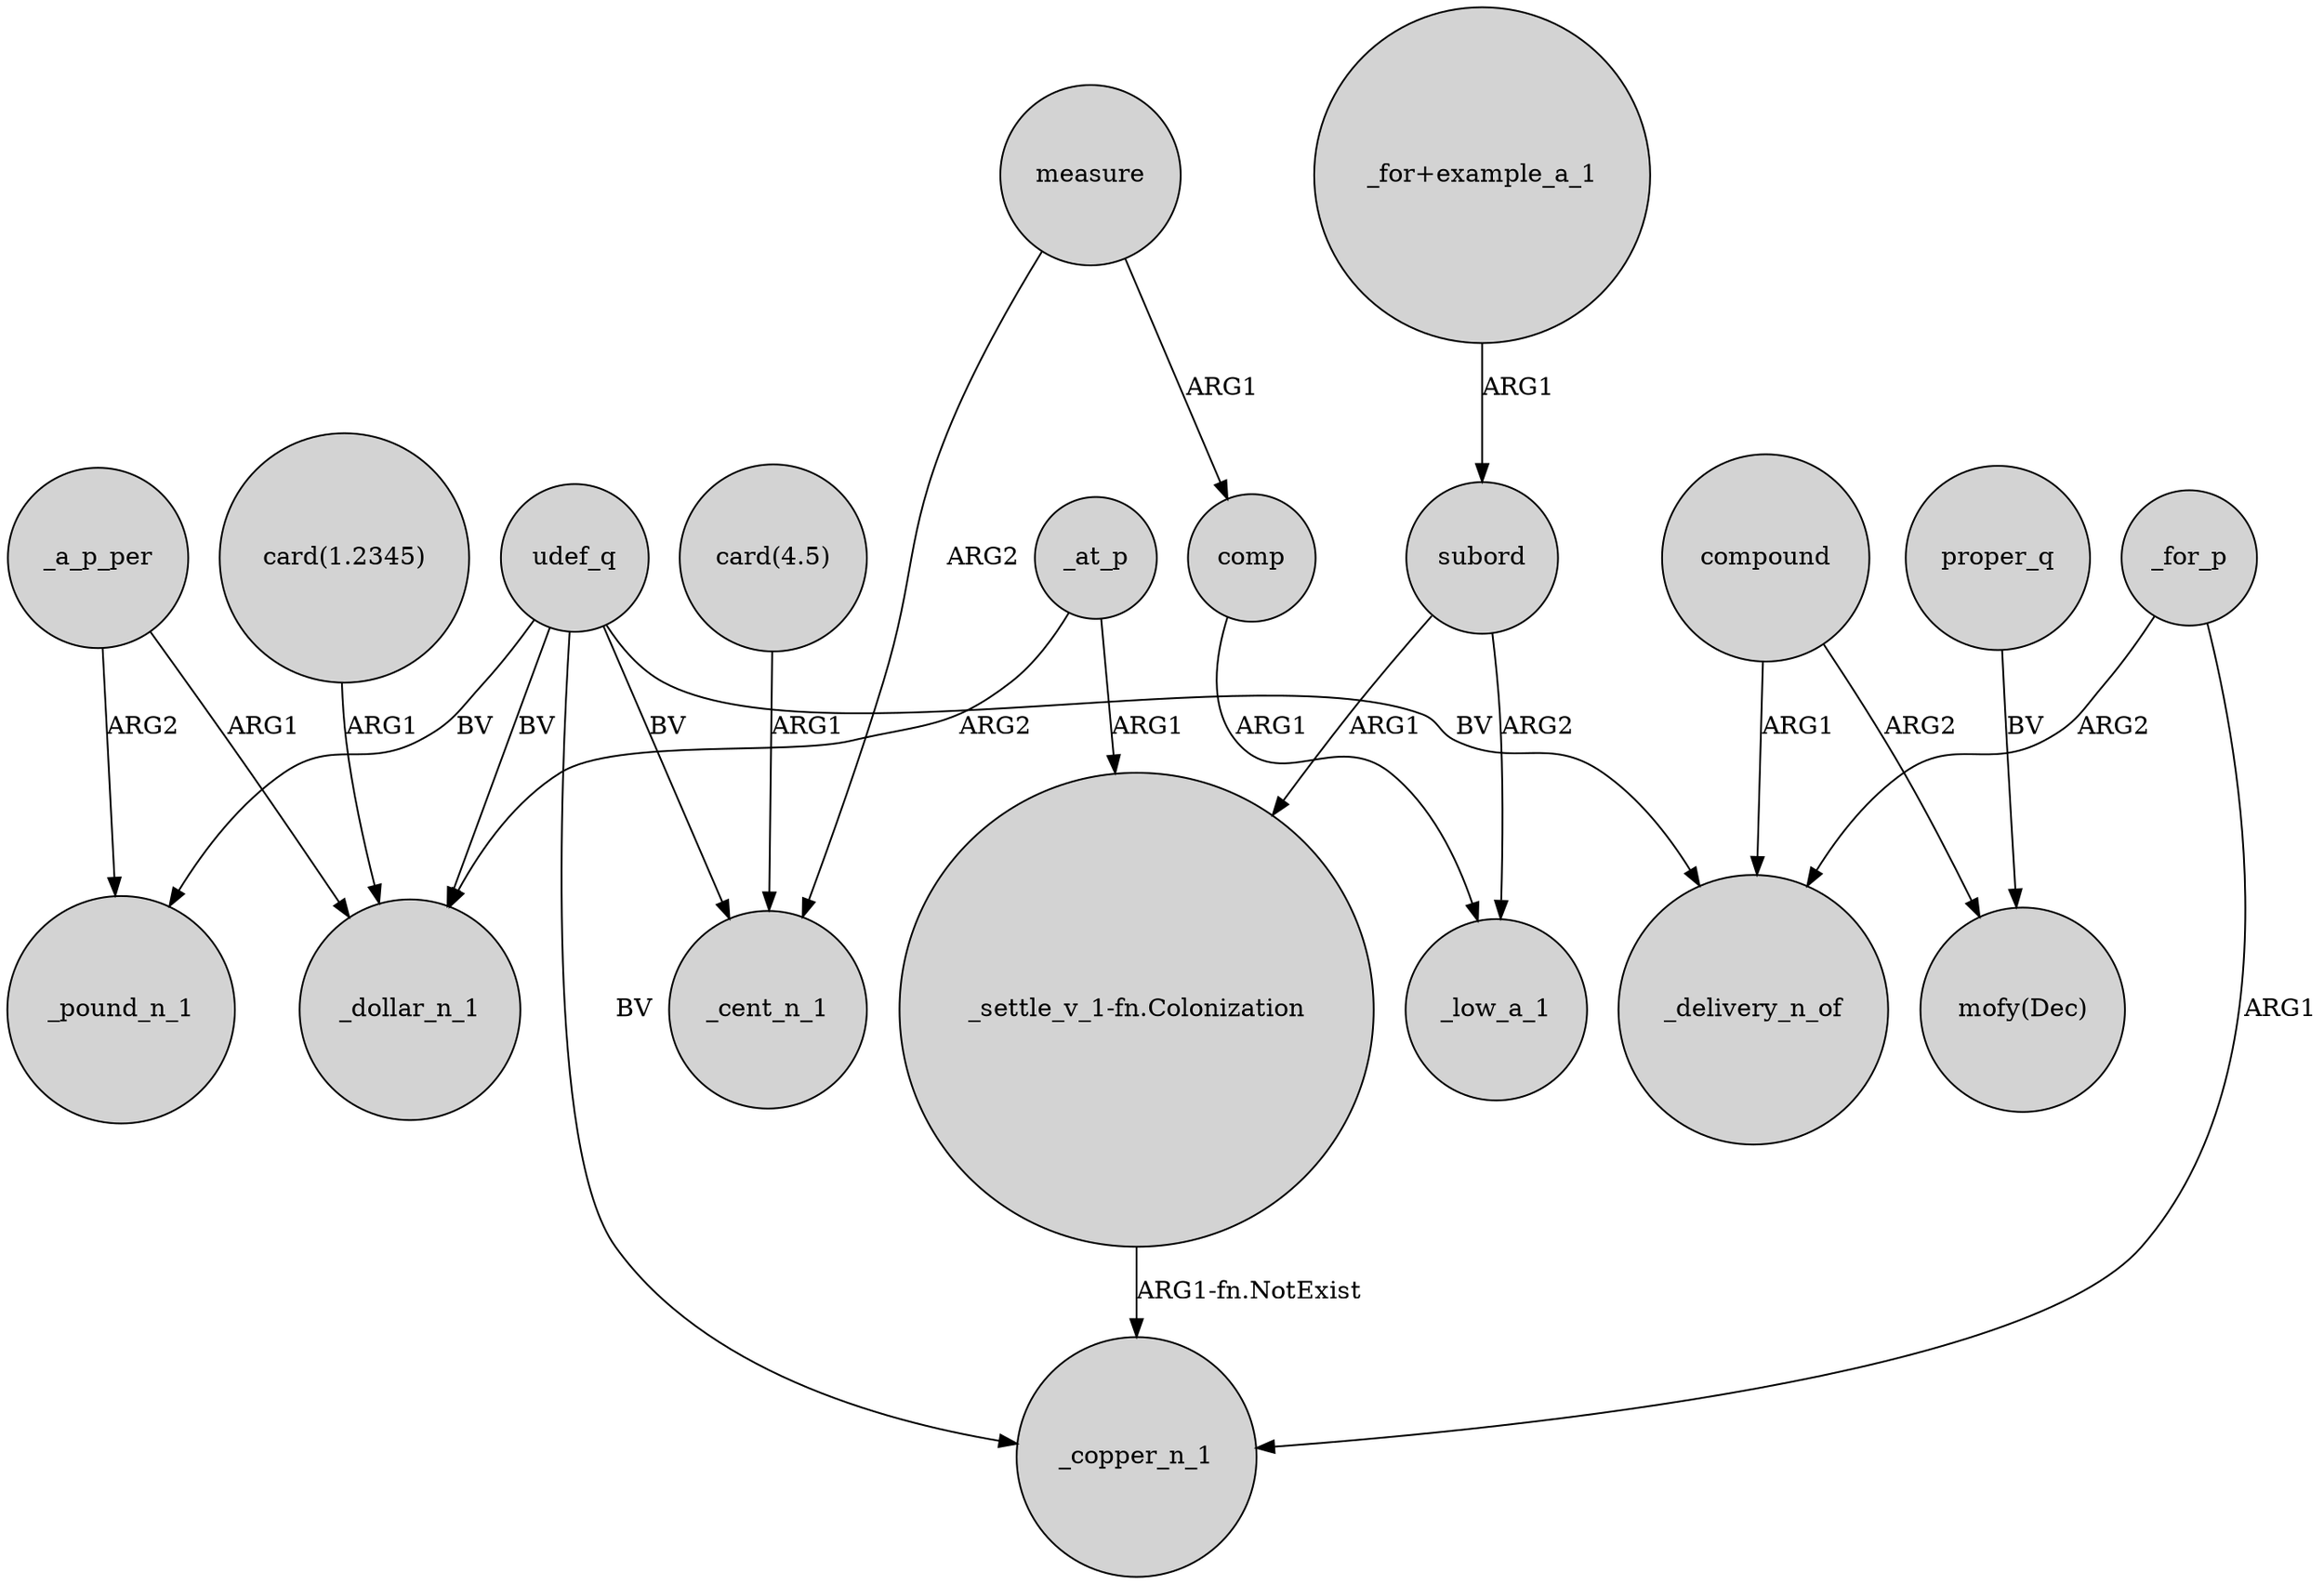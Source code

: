 digraph {
	node [shape=circle style=filled]
	_a_p_per -> _pound_n_1 [label=ARG2]
	udef_q -> _copper_n_1 [label=BV]
	_at_p -> _dollar_n_1 [label=ARG2]
	_at_p -> "_settle_v_1-fn.Colonization" [label=ARG1]
	"_for+example_a_1" -> subord [label=ARG1]
	subord -> _low_a_1 [label=ARG2]
	udef_q -> _delivery_n_of [label=BV]
	proper_q -> "mofy(Dec)" [label=BV]
	subord -> "_settle_v_1-fn.Colonization" [label=ARG1]
	measure -> comp [label=ARG1]
	udef_q -> _cent_n_1 [label=BV]
	_a_p_per -> _dollar_n_1 [label=ARG1]
	udef_q -> _pound_n_1 [label=BV]
	compound -> _delivery_n_of [label=ARG1]
	measure -> _cent_n_1 [label=ARG2]
	"card(4.5)" -> _cent_n_1 [label=ARG1]
	_for_p -> _delivery_n_of [label=ARG2]
	_for_p -> _copper_n_1 [label=ARG1]
	"_settle_v_1-fn.Colonization" -> _copper_n_1 [label="ARG1-fn.NotExist"]
	"card(1.2345)" -> _dollar_n_1 [label=ARG1]
	compound -> "mofy(Dec)" [label=ARG2]
	udef_q -> _dollar_n_1 [label=BV]
	comp -> _low_a_1 [label=ARG1]
}
